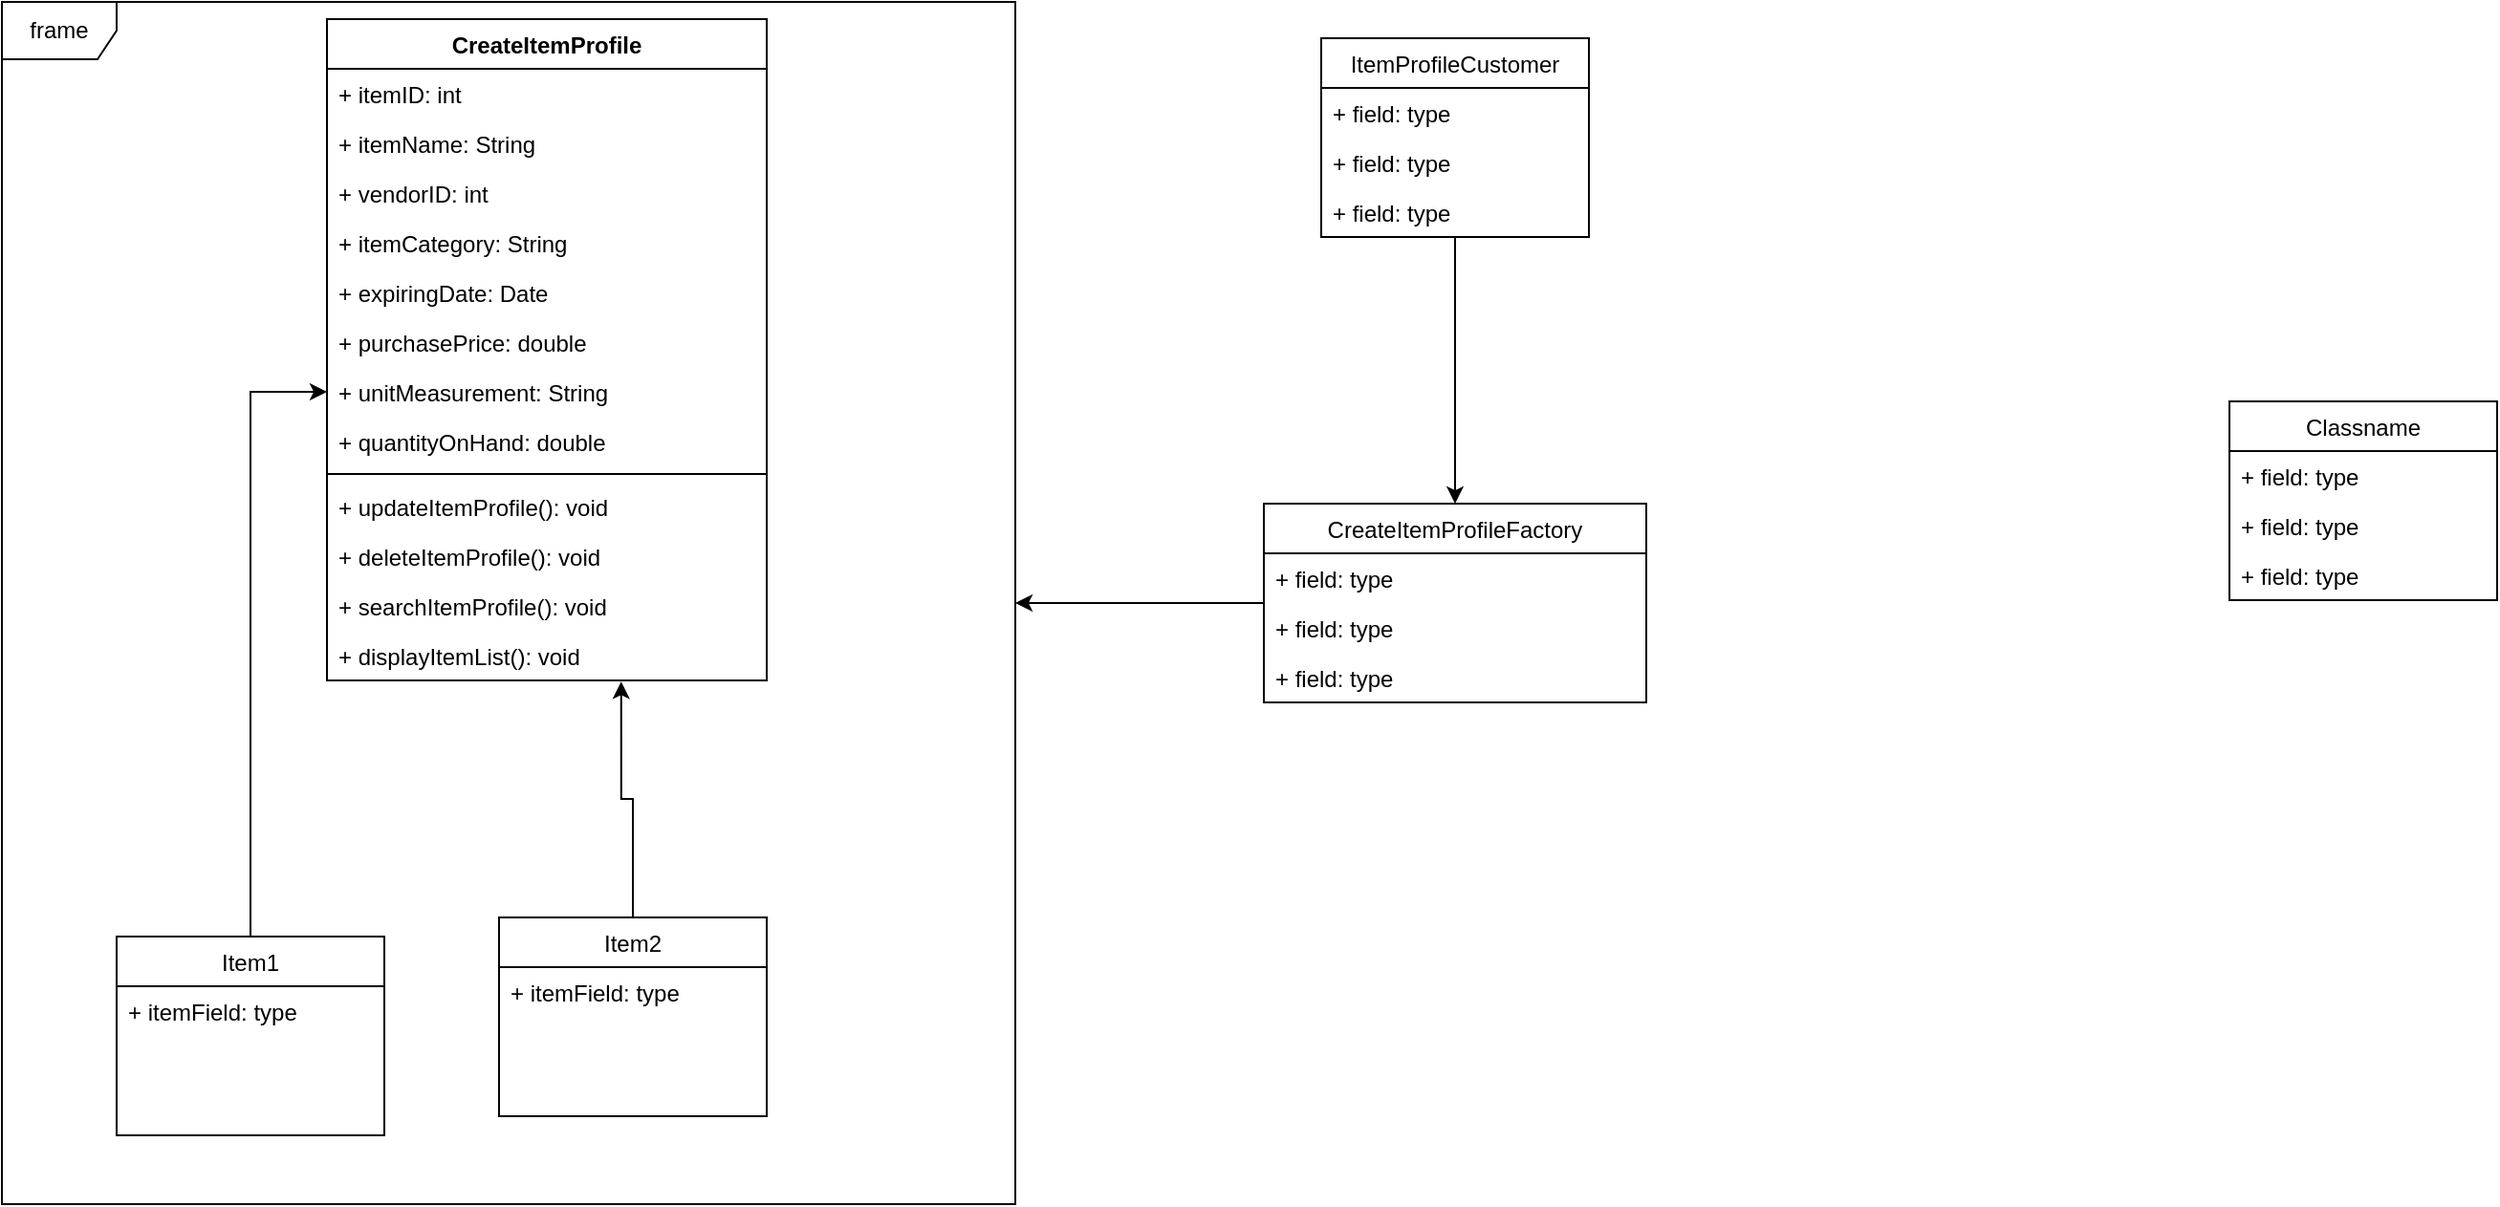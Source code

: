 <mxfile version="20.5.1" type="github">
  <diagram id="8OEUOCMeN2f5-juvdQ0k" name="Page-1">
    <mxGraphModel dx="1697" dy="1096" grid="1" gridSize="10" guides="1" tooltips="1" connect="1" arrows="1" fold="1" page="1" pageScale="1" pageWidth="850" pageHeight="1100" math="0" shadow="0">
      <root>
        <mxCell id="0" />
        <mxCell id="1" parent="0" />
        <mxCell id="wQf6UjwOHGujIK_Ve046-35" value="frame" style="shape=umlFrame;whiteSpace=wrap;html=1;" parent="1" vertex="1">
          <mxGeometry x="40" y="101" width="530" height="629" as="geometry" />
        </mxCell>
        <mxCell id="wQf6UjwOHGujIK_Ve046-1" value="CreateItemProfile" style="swimlane;fontStyle=1;align=center;verticalAlign=top;childLayout=stackLayout;horizontal=1;startSize=26;horizontalStack=0;resizeParent=1;resizeParentMax=0;resizeLast=0;collapsible=1;marginBottom=0;" parent="1" vertex="1">
          <mxGeometry x="210" y="110" width="230" height="346" as="geometry" />
        </mxCell>
        <mxCell id="wQf6UjwOHGujIK_Ve046-2" value="+ itemID: int" style="text;strokeColor=none;fillColor=none;align=left;verticalAlign=top;spacingLeft=4;spacingRight=4;overflow=hidden;rotatable=0;points=[[0,0.5],[1,0.5]];portConstraint=eastwest;" parent="wQf6UjwOHGujIK_Ve046-1" vertex="1">
          <mxGeometry y="26" width="230" height="26" as="geometry" />
        </mxCell>
        <mxCell id="wQf6UjwOHGujIK_Ve046-5" value="+ itemName: String" style="text;strokeColor=none;fillColor=none;align=left;verticalAlign=top;spacingLeft=4;spacingRight=4;overflow=hidden;rotatable=0;points=[[0,0.5],[1,0.5]];portConstraint=eastwest;" parent="wQf6UjwOHGujIK_Ve046-1" vertex="1">
          <mxGeometry y="52" width="230" height="26" as="geometry" />
        </mxCell>
        <mxCell id="wQf6UjwOHGujIK_Ve046-6" value="+ vendorID: int" style="text;strokeColor=none;fillColor=none;align=left;verticalAlign=top;spacingLeft=4;spacingRight=4;overflow=hidden;rotatable=0;points=[[0,0.5],[1,0.5]];portConstraint=eastwest;" parent="wQf6UjwOHGujIK_Ve046-1" vertex="1">
          <mxGeometry y="78" width="230" height="26" as="geometry" />
        </mxCell>
        <mxCell id="wQf6UjwOHGujIK_Ve046-7" value="+ itemCategory: String" style="text;strokeColor=none;fillColor=none;align=left;verticalAlign=top;spacingLeft=4;spacingRight=4;overflow=hidden;rotatable=0;points=[[0,0.5],[1,0.5]];portConstraint=eastwest;" parent="wQf6UjwOHGujIK_Ve046-1" vertex="1">
          <mxGeometry y="104" width="230" height="26" as="geometry" />
        </mxCell>
        <mxCell id="wQf6UjwOHGujIK_Ve046-8" value="+ expiringDate: Date" style="text;strokeColor=none;fillColor=none;align=left;verticalAlign=top;spacingLeft=4;spacingRight=4;overflow=hidden;rotatable=0;points=[[0,0.5],[1,0.5]];portConstraint=eastwest;" parent="wQf6UjwOHGujIK_Ve046-1" vertex="1">
          <mxGeometry y="130" width="230" height="26" as="geometry" />
        </mxCell>
        <mxCell id="wQf6UjwOHGujIK_Ve046-9" value="+ purchasePrice: double" style="text;strokeColor=none;fillColor=none;align=left;verticalAlign=top;spacingLeft=4;spacingRight=4;overflow=hidden;rotatable=0;points=[[0,0.5],[1,0.5]];portConstraint=eastwest;" parent="wQf6UjwOHGujIK_Ve046-1" vertex="1">
          <mxGeometry y="156" width="230" height="26" as="geometry" />
        </mxCell>
        <mxCell id="wQf6UjwOHGujIK_Ve046-10" value="+ unitMeasurement: String" style="text;strokeColor=none;fillColor=none;align=left;verticalAlign=top;spacingLeft=4;spacingRight=4;overflow=hidden;rotatable=0;points=[[0,0.5],[1,0.5]];portConstraint=eastwest;" parent="wQf6UjwOHGujIK_Ve046-1" vertex="1">
          <mxGeometry y="182" width="230" height="26" as="geometry" />
        </mxCell>
        <mxCell id="wQf6UjwOHGujIK_Ve046-11" value="+ quantityOnHand: double" style="text;strokeColor=none;fillColor=none;align=left;verticalAlign=top;spacingLeft=4;spacingRight=4;overflow=hidden;rotatable=0;points=[[0,0.5],[1,0.5]];portConstraint=eastwest;" parent="wQf6UjwOHGujIK_Ve046-1" vertex="1">
          <mxGeometry y="208" width="230" height="26" as="geometry" />
        </mxCell>
        <mxCell id="wQf6UjwOHGujIK_Ve046-3" value="" style="line;strokeWidth=1;fillColor=none;align=left;verticalAlign=middle;spacingTop=-1;spacingLeft=3;spacingRight=3;rotatable=0;labelPosition=right;points=[];portConstraint=eastwest;strokeColor=inherit;" parent="wQf6UjwOHGujIK_Ve046-1" vertex="1">
          <mxGeometry y="234" width="230" height="8" as="geometry" />
        </mxCell>
        <mxCell id="wQf6UjwOHGujIK_Ve046-4" value="+ updateItemProfile(): void" style="text;strokeColor=none;fillColor=none;align=left;verticalAlign=top;spacingLeft=4;spacingRight=4;overflow=hidden;rotatable=0;points=[[0,0.5],[1,0.5]];portConstraint=eastwest;" parent="wQf6UjwOHGujIK_Ve046-1" vertex="1">
          <mxGeometry y="242" width="230" height="26" as="geometry" />
        </mxCell>
        <mxCell id="wQf6UjwOHGujIK_Ve046-12" value="+ deleteItemProfile(): void" style="text;strokeColor=none;fillColor=none;align=left;verticalAlign=top;spacingLeft=4;spacingRight=4;overflow=hidden;rotatable=0;points=[[0,0.5],[1,0.5]];portConstraint=eastwest;" parent="wQf6UjwOHGujIK_Ve046-1" vertex="1">
          <mxGeometry y="268" width="230" height="26" as="geometry" />
        </mxCell>
        <mxCell id="wQf6UjwOHGujIK_Ve046-13" value="+ searchItemProfile(): void" style="text;strokeColor=none;fillColor=none;align=left;verticalAlign=top;spacingLeft=4;spacingRight=4;overflow=hidden;rotatable=0;points=[[0,0.5],[1,0.5]];portConstraint=eastwest;" parent="wQf6UjwOHGujIK_Ve046-1" vertex="1">
          <mxGeometry y="294" width="230" height="26" as="geometry" />
        </mxCell>
        <mxCell id="wQf6UjwOHGujIK_Ve046-14" value="+ displayItemList(): void" style="text;strokeColor=none;fillColor=none;align=left;verticalAlign=top;spacingLeft=4;spacingRight=4;overflow=hidden;rotatable=0;points=[[0,0.5],[1,0.5]];portConstraint=eastwest;" parent="wQf6UjwOHGujIK_Ve046-1" vertex="1">
          <mxGeometry y="320" width="230" height="26" as="geometry" />
        </mxCell>
        <mxCell id="uj084oc3L92iWgO68bSo-2" style="edgeStyle=orthogonalEdgeStyle;rounded=0;orthogonalLoop=1;jettySize=auto;html=1;entryX=0;entryY=0.5;entryDx=0;entryDy=0;" edge="1" parent="1" source="wQf6UjwOHGujIK_Ve046-15" target="wQf6UjwOHGujIK_Ve046-10">
          <mxGeometry relative="1" as="geometry" />
        </mxCell>
        <mxCell id="wQf6UjwOHGujIK_Ve046-15" value="Item1" style="swimlane;fontStyle=0;childLayout=stackLayout;horizontal=1;startSize=26;fillColor=none;horizontalStack=0;resizeParent=1;resizeParentMax=0;resizeLast=0;collapsible=1;marginBottom=0;" parent="1" vertex="1">
          <mxGeometry x="100" y="590" width="140" height="104" as="geometry" />
        </mxCell>
        <mxCell id="wQf6UjwOHGujIK_Ve046-16" value="+ itemField: type" style="text;strokeColor=none;fillColor=none;align=left;verticalAlign=top;spacingLeft=4;spacingRight=4;overflow=hidden;rotatable=0;points=[[0,0.5],[1,0.5]];portConstraint=eastwest;" parent="wQf6UjwOHGujIK_Ve046-15" vertex="1">
          <mxGeometry y="26" width="140" height="26" as="geometry" />
        </mxCell>
        <mxCell id="wQf6UjwOHGujIK_Ve046-17" value=" " style="text;strokeColor=none;fillColor=none;align=left;verticalAlign=top;spacingLeft=4;spacingRight=4;overflow=hidden;rotatable=0;points=[[0,0.5],[1,0.5]];portConstraint=eastwest;" parent="wQf6UjwOHGujIK_Ve046-15" vertex="1">
          <mxGeometry y="52" width="140" height="26" as="geometry" />
        </mxCell>
        <mxCell id="wQf6UjwOHGujIK_Ve046-18" value=" " style="text;strokeColor=none;fillColor=none;align=left;verticalAlign=top;spacingLeft=4;spacingRight=4;overflow=hidden;rotatable=0;points=[[0,0.5],[1,0.5]];portConstraint=eastwest;" parent="wQf6UjwOHGujIK_Ve046-15" vertex="1">
          <mxGeometry y="78" width="140" height="26" as="geometry" />
        </mxCell>
        <mxCell id="wQf6UjwOHGujIK_Ve046-26" style="edgeStyle=orthogonalEdgeStyle;rounded=0;orthogonalLoop=1;jettySize=auto;html=1;entryX=0.669;entryY=1.025;entryDx=0;entryDy=0;entryPerimeter=0;" parent="1" source="wQf6UjwOHGujIK_Ve046-21" target="wQf6UjwOHGujIK_Ve046-14" edge="1">
          <mxGeometry relative="1" as="geometry">
            <Array as="points">
              <mxPoint x="370" y="518" />
              <mxPoint x="364" y="518" />
            </Array>
          </mxGeometry>
        </mxCell>
        <mxCell id="wQf6UjwOHGujIK_Ve046-21" value="Item2" style="swimlane;fontStyle=0;childLayout=stackLayout;horizontal=1;startSize=26;fillColor=none;horizontalStack=0;resizeParent=1;resizeParentMax=0;resizeLast=0;collapsible=1;marginBottom=0;" parent="1" vertex="1">
          <mxGeometry x="300" y="580" width="140" height="104" as="geometry" />
        </mxCell>
        <mxCell id="wQf6UjwOHGujIK_Ve046-22" value="+ itemField: type" style="text;strokeColor=none;fillColor=none;align=left;verticalAlign=top;spacingLeft=4;spacingRight=4;overflow=hidden;rotatable=0;points=[[0,0.5],[1,0.5]];portConstraint=eastwest;" parent="wQf6UjwOHGujIK_Ve046-21" vertex="1">
          <mxGeometry y="26" width="140" height="26" as="geometry" />
        </mxCell>
        <mxCell id="wQf6UjwOHGujIK_Ve046-23" value=" " style="text;strokeColor=none;fillColor=none;align=left;verticalAlign=top;spacingLeft=4;spacingRight=4;overflow=hidden;rotatable=0;points=[[0,0.5],[1,0.5]];portConstraint=eastwest;" parent="wQf6UjwOHGujIK_Ve046-21" vertex="1">
          <mxGeometry y="52" width="140" height="26" as="geometry" />
        </mxCell>
        <mxCell id="wQf6UjwOHGujIK_Ve046-24" value=" " style="text;strokeColor=none;fillColor=none;align=left;verticalAlign=top;spacingLeft=4;spacingRight=4;overflow=hidden;rotatable=0;points=[[0,0.5],[1,0.5]];portConstraint=eastwest;" parent="wQf6UjwOHGujIK_Ve046-21" vertex="1">
          <mxGeometry y="78" width="140" height="26" as="geometry" />
        </mxCell>
        <mxCell id="wQf6UjwOHGujIK_Ve046-37" style="edgeStyle=orthogonalEdgeStyle;rounded=0;orthogonalLoop=1;jettySize=auto;html=1;entryX=0.5;entryY=0;entryDx=0;entryDy=0;" parent="1" source="wQf6UjwOHGujIK_Ve046-27" target="wQf6UjwOHGujIK_Ve046-31" edge="1">
          <mxGeometry relative="1" as="geometry" />
        </mxCell>
        <mxCell id="wQf6UjwOHGujIK_Ve046-27" value="ItemProfileCustomer" style="swimlane;fontStyle=0;childLayout=stackLayout;horizontal=1;startSize=26;fillColor=none;horizontalStack=0;resizeParent=1;resizeParentMax=0;resizeLast=0;collapsible=1;marginBottom=0;" parent="1" vertex="1">
          <mxGeometry x="730" y="120" width="140" height="104" as="geometry" />
        </mxCell>
        <mxCell id="wQf6UjwOHGujIK_Ve046-28" value="+ field: type" style="text;strokeColor=none;fillColor=none;align=left;verticalAlign=top;spacingLeft=4;spacingRight=4;overflow=hidden;rotatable=0;points=[[0,0.5],[1,0.5]];portConstraint=eastwest;" parent="wQf6UjwOHGujIK_Ve046-27" vertex="1">
          <mxGeometry y="26" width="140" height="26" as="geometry" />
        </mxCell>
        <mxCell id="wQf6UjwOHGujIK_Ve046-29" value="+ field: type" style="text;strokeColor=none;fillColor=none;align=left;verticalAlign=top;spacingLeft=4;spacingRight=4;overflow=hidden;rotatable=0;points=[[0,0.5],[1,0.5]];portConstraint=eastwest;" parent="wQf6UjwOHGujIK_Ve046-27" vertex="1">
          <mxGeometry y="52" width="140" height="26" as="geometry" />
        </mxCell>
        <mxCell id="wQf6UjwOHGujIK_Ve046-30" value="+ field: type" style="text;strokeColor=none;fillColor=none;align=left;verticalAlign=top;spacingLeft=4;spacingRight=4;overflow=hidden;rotatable=0;points=[[0,0.5],[1,0.5]];portConstraint=eastwest;" parent="wQf6UjwOHGujIK_Ve046-27" vertex="1">
          <mxGeometry y="78" width="140" height="26" as="geometry" />
        </mxCell>
        <mxCell id="wQf6UjwOHGujIK_Ve046-36" style="edgeStyle=orthogonalEdgeStyle;rounded=0;orthogonalLoop=1;jettySize=auto;html=1;" parent="1" source="wQf6UjwOHGujIK_Ve046-31" target="wQf6UjwOHGujIK_Ve046-35" edge="1">
          <mxGeometry relative="1" as="geometry" />
        </mxCell>
        <mxCell id="wQf6UjwOHGujIK_Ve046-31" value="CreateItemProfileFactory" style="swimlane;fontStyle=0;childLayout=stackLayout;horizontal=1;startSize=26;fillColor=none;horizontalStack=0;resizeParent=1;resizeParentMax=0;resizeLast=0;collapsible=1;marginBottom=0;" parent="1" vertex="1">
          <mxGeometry x="700" y="363.5" width="200" height="104" as="geometry" />
        </mxCell>
        <mxCell id="wQf6UjwOHGujIK_Ve046-32" value="+ field: type" style="text;strokeColor=none;fillColor=none;align=left;verticalAlign=top;spacingLeft=4;spacingRight=4;overflow=hidden;rotatable=0;points=[[0,0.5],[1,0.5]];portConstraint=eastwest;" parent="wQf6UjwOHGujIK_Ve046-31" vertex="1">
          <mxGeometry y="26" width="200" height="26" as="geometry" />
        </mxCell>
        <mxCell id="wQf6UjwOHGujIK_Ve046-33" value="+ field: type" style="text;strokeColor=none;fillColor=none;align=left;verticalAlign=top;spacingLeft=4;spacingRight=4;overflow=hidden;rotatable=0;points=[[0,0.5],[1,0.5]];portConstraint=eastwest;" parent="wQf6UjwOHGujIK_Ve046-31" vertex="1">
          <mxGeometry y="52" width="200" height="26" as="geometry" />
        </mxCell>
        <mxCell id="wQf6UjwOHGujIK_Ve046-34" value="+ field: type" style="text;strokeColor=none;fillColor=none;align=left;verticalAlign=top;spacingLeft=4;spacingRight=4;overflow=hidden;rotatable=0;points=[[0,0.5],[1,0.5]];portConstraint=eastwest;" parent="wQf6UjwOHGujIK_Ve046-31" vertex="1">
          <mxGeometry y="78" width="200" height="26" as="geometry" />
        </mxCell>
        <mxCell id="wQf6UjwOHGujIK_Ve046-38" value="Classname" style="swimlane;fontStyle=0;childLayout=stackLayout;horizontal=1;startSize=26;fillColor=none;horizontalStack=0;resizeParent=1;resizeParentMax=0;resizeLast=0;collapsible=1;marginBottom=0;" parent="1" vertex="1">
          <mxGeometry x="1205" y="310" width="140" height="104" as="geometry" />
        </mxCell>
        <mxCell id="wQf6UjwOHGujIK_Ve046-39" value="+ field: type" style="text;strokeColor=none;fillColor=none;align=left;verticalAlign=top;spacingLeft=4;spacingRight=4;overflow=hidden;rotatable=0;points=[[0,0.5],[1,0.5]];portConstraint=eastwest;" parent="wQf6UjwOHGujIK_Ve046-38" vertex="1">
          <mxGeometry y="26" width="140" height="26" as="geometry" />
        </mxCell>
        <mxCell id="wQf6UjwOHGujIK_Ve046-40" value="+ field: type" style="text;strokeColor=none;fillColor=none;align=left;verticalAlign=top;spacingLeft=4;spacingRight=4;overflow=hidden;rotatable=0;points=[[0,0.5],[1,0.5]];portConstraint=eastwest;" parent="wQf6UjwOHGujIK_Ve046-38" vertex="1">
          <mxGeometry y="52" width="140" height="26" as="geometry" />
        </mxCell>
        <mxCell id="wQf6UjwOHGujIK_Ve046-41" value="+ field: type" style="text;strokeColor=none;fillColor=none;align=left;verticalAlign=top;spacingLeft=4;spacingRight=4;overflow=hidden;rotatable=0;points=[[0,0.5],[1,0.5]];portConstraint=eastwest;" parent="wQf6UjwOHGujIK_Ve046-38" vertex="1">
          <mxGeometry y="78" width="140" height="26" as="geometry" />
        </mxCell>
      </root>
    </mxGraphModel>
  </diagram>
</mxfile>
